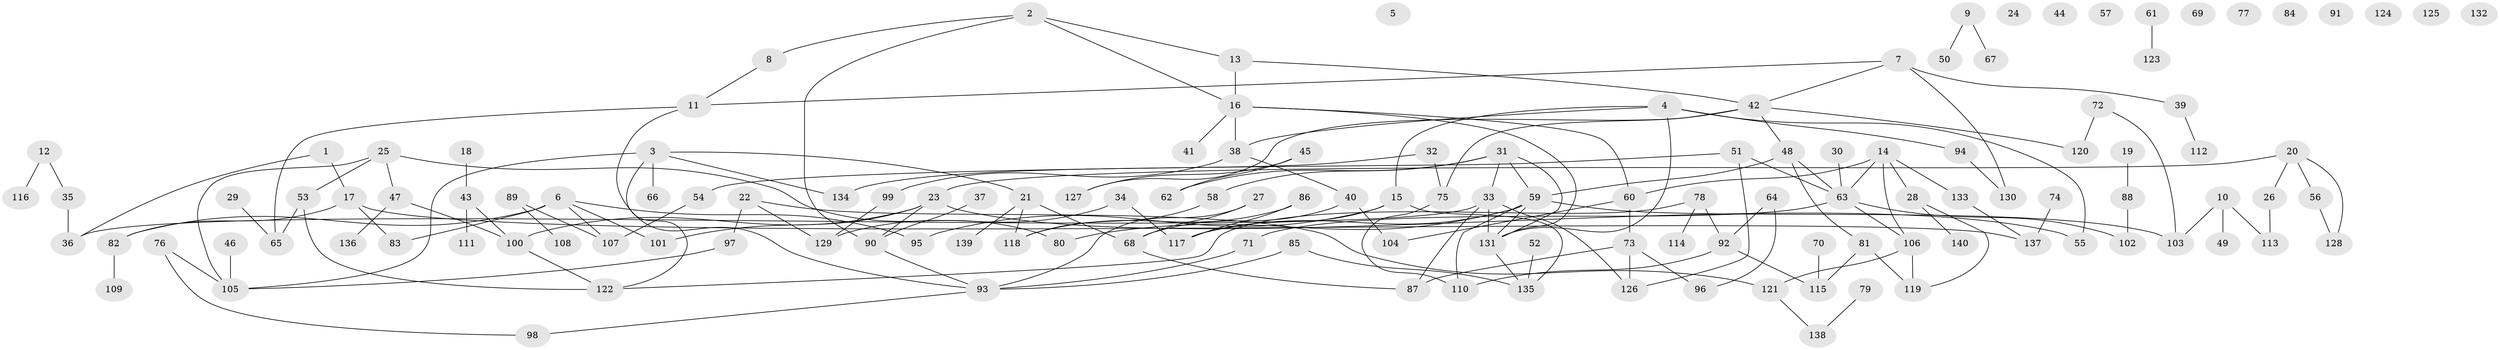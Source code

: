 // coarse degree distribution, {10: 0.017543859649122806, 11: 0.017543859649122806, 5: 0.07017543859649122, 4: 0.17543859649122806, 3: 0.19298245614035087, 2: 0.2631578947368421, 7: 0.05263157894736842, 6: 0.03508771929824561, 1: 0.15789473684210525, 8: 0.017543859649122806}
// Generated by graph-tools (version 1.1) at 2025/48/03/04/25 22:48:10]
// undirected, 140 vertices, 174 edges
graph export_dot {
  node [color=gray90,style=filled];
  1;
  2;
  3;
  4;
  5;
  6;
  7;
  8;
  9;
  10;
  11;
  12;
  13;
  14;
  15;
  16;
  17;
  18;
  19;
  20;
  21;
  22;
  23;
  24;
  25;
  26;
  27;
  28;
  29;
  30;
  31;
  32;
  33;
  34;
  35;
  36;
  37;
  38;
  39;
  40;
  41;
  42;
  43;
  44;
  45;
  46;
  47;
  48;
  49;
  50;
  51;
  52;
  53;
  54;
  55;
  56;
  57;
  58;
  59;
  60;
  61;
  62;
  63;
  64;
  65;
  66;
  67;
  68;
  69;
  70;
  71;
  72;
  73;
  74;
  75;
  76;
  77;
  78;
  79;
  80;
  81;
  82;
  83;
  84;
  85;
  86;
  87;
  88;
  89;
  90;
  91;
  92;
  93;
  94;
  95;
  96;
  97;
  98;
  99;
  100;
  101;
  102;
  103;
  104;
  105;
  106;
  107;
  108;
  109;
  110;
  111;
  112;
  113;
  114;
  115;
  116;
  117;
  118;
  119;
  120;
  121;
  122;
  123;
  124;
  125;
  126;
  127;
  128;
  129;
  130;
  131;
  132;
  133;
  134;
  135;
  136;
  137;
  138;
  139;
  140;
  1 -- 17;
  1 -- 36;
  2 -- 8;
  2 -- 13;
  2 -- 16;
  2 -- 90;
  3 -- 21;
  3 -- 66;
  3 -- 105;
  3 -- 122;
  3 -- 134;
  4 -- 15;
  4 -- 38;
  4 -- 55;
  4 -- 94;
  4 -- 131;
  6 -- 82;
  6 -- 83;
  6 -- 95;
  6 -- 101;
  6 -- 107;
  7 -- 11;
  7 -- 39;
  7 -- 42;
  7 -- 130;
  8 -- 11;
  9 -- 50;
  9 -- 67;
  10 -- 49;
  10 -- 103;
  10 -- 113;
  11 -- 65;
  11 -- 93;
  12 -- 35;
  12 -- 116;
  13 -- 16;
  13 -- 42;
  14 -- 28;
  14 -- 60;
  14 -- 63;
  14 -- 106;
  14 -- 133;
  15 -- 95;
  15 -- 117;
  15 -- 135;
  16 -- 38;
  16 -- 41;
  16 -- 60;
  16 -- 131;
  17 -- 82;
  17 -- 83;
  17 -- 137;
  18 -- 43;
  19 -- 88;
  20 -- 23;
  20 -- 26;
  20 -- 56;
  20 -- 128;
  21 -- 68;
  21 -- 118;
  21 -- 139;
  22 -- 97;
  22 -- 121;
  22 -- 129;
  23 -- 55;
  23 -- 90;
  23 -- 100;
  23 -- 101;
  25 -- 47;
  25 -- 53;
  25 -- 80;
  25 -- 105;
  26 -- 113;
  27 -- 68;
  27 -- 93;
  28 -- 119;
  28 -- 140;
  29 -- 65;
  30 -- 63;
  31 -- 33;
  31 -- 58;
  31 -- 59;
  31 -- 62;
  31 -- 131;
  32 -- 75;
  32 -- 134;
  33 -- 36;
  33 -- 87;
  33 -- 126;
  33 -- 131;
  34 -- 117;
  34 -- 129;
  35 -- 36;
  37 -- 90;
  38 -- 40;
  38 -- 99;
  39 -- 112;
  40 -- 68;
  40 -- 104;
  42 -- 48;
  42 -- 75;
  42 -- 120;
  42 -- 127;
  43 -- 100;
  43 -- 111;
  45 -- 62;
  45 -- 127;
  46 -- 105;
  47 -- 100;
  47 -- 136;
  48 -- 59;
  48 -- 63;
  48 -- 81;
  51 -- 54;
  51 -- 63;
  51 -- 126;
  52 -- 135;
  53 -- 65;
  53 -- 122;
  54 -- 107;
  56 -- 128;
  58 -- 118;
  59 -- 80;
  59 -- 103;
  59 -- 110;
  59 -- 117;
  59 -- 131;
  60 -- 73;
  60 -- 104;
  61 -- 123;
  63 -- 71;
  63 -- 102;
  63 -- 106;
  64 -- 92;
  64 -- 96;
  68 -- 87;
  70 -- 115;
  71 -- 93;
  72 -- 103;
  72 -- 120;
  73 -- 87;
  73 -- 96;
  73 -- 126;
  74 -- 137;
  75 -- 110;
  76 -- 98;
  76 -- 105;
  78 -- 92;
  78 -- 114;
  78 -- 122;
  79 -- 138;
  81 -- 115;
  81 -- 119;
  82 -- 109;
  85 -- 93;
  85 -- 135;
  86 -- 117;
  86 -- 118;
  88 -- 102;
  89 -- 107;
  89 -- 108;
  90 -- 93;
  92 -- 110;
  92 -- 115;
  93 -- 98;
  94 -- 130;
  97 -- 105;
  99 -- 129;
  100 -- 122;
  106 -- 119;
  106 -- 121;
  121 -- 138;
  131 -- 135;
  133 -- 137;
}
